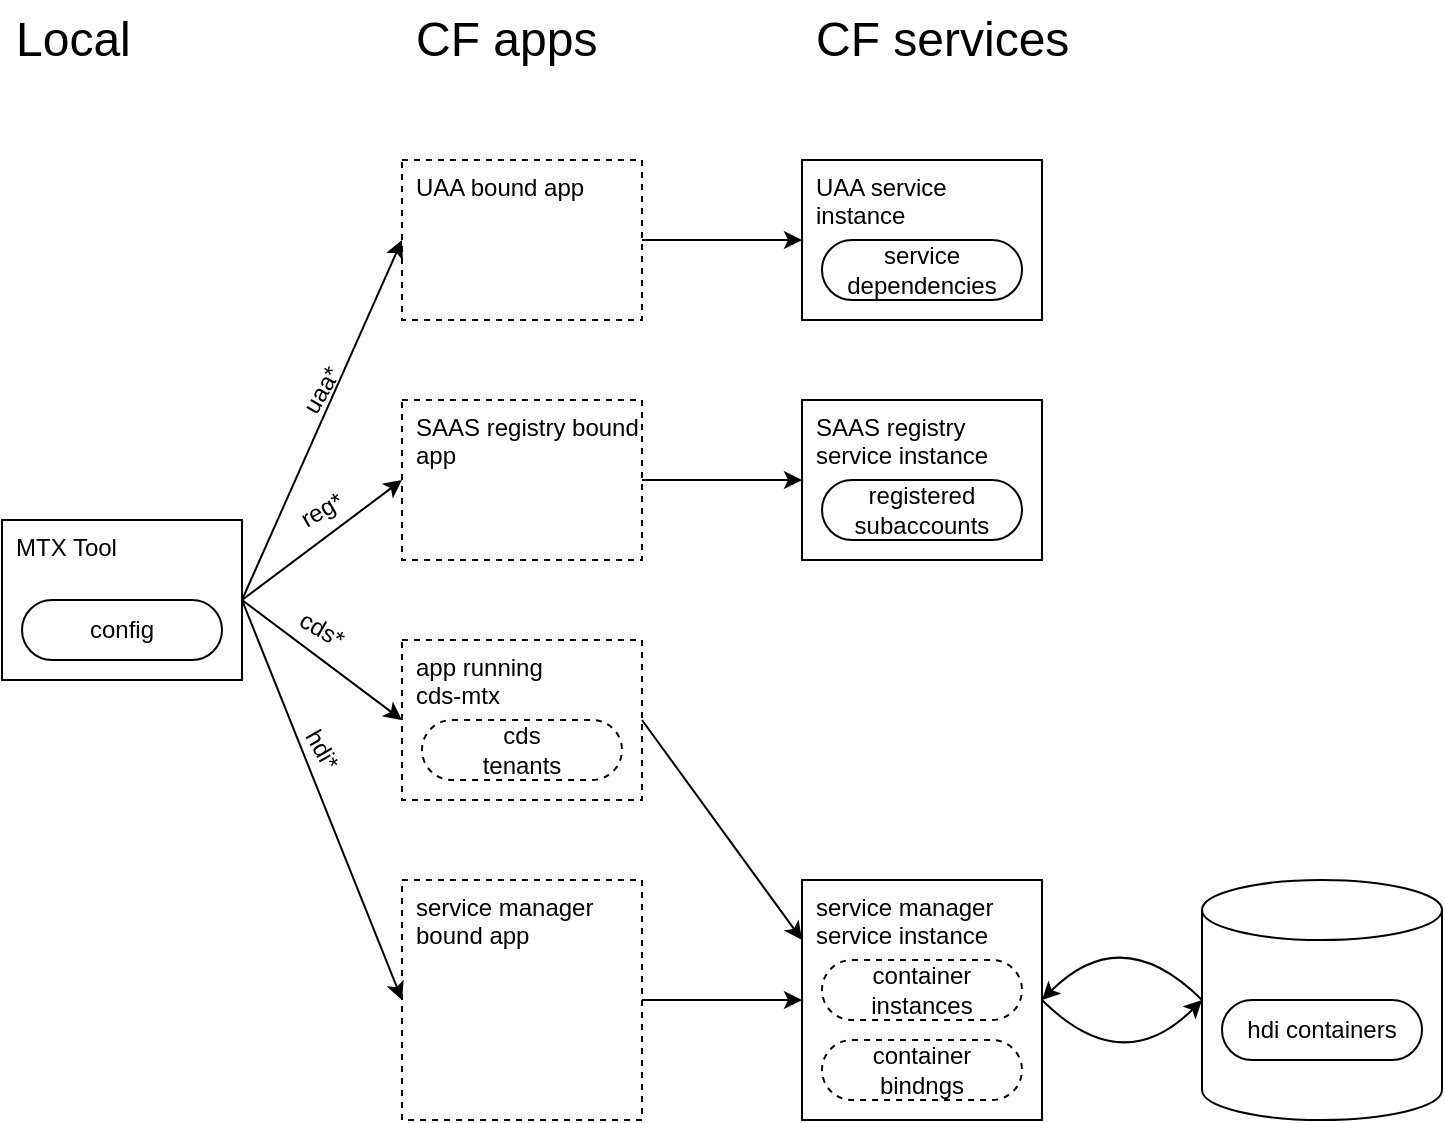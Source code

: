 <mxfile version="16.4.0" type="device"><diagram id="n7UCq9MBqr2a2GKeVpbZ" name="Page-1"><mxGraphModel dx="1106" dy="997" grid="1" gridSize="10" guides="1" tooltips="1" connect="1" arrows="1" fold="1" page="1" pageScale="1" pageWidth="827" pageHeight="1169" math="0" shadow="0"><root><mxCell id="0"/><mxCell id="1" parent="0"/><mxCell id="bWS3-nA4JvaR0sJHW4ao-5" value="UAA bound app" style="rounded=0;whiteSpace=wrap;html=1;align=left;horizontal=1;verticalAlign=top;spacing=2;spacingTop=0;labelPosition=center;verticalLabelPosition=middle;spacingLeft=5;dashed=1;strokeWidth=1;" parent="1" vertex="1"><mxGeometry x="240" y="120" width="120" height="80" as="geometry"/></mxCell><mxCell id="UjNrLb7NAJ5d__gGeZ6n-1" value="CF apps" style="text;strokeColor=none;fillColor=none;html=1;fontSize=24;fontStyle=0;verticalAlign=middle;align=left;spacingLeft=5;" parent="1" vertex="1"><mxGeometry x="240" y="40" width="120" height="40" as="geometry"/></mxCell><mxCell id="UjNrLb7NAJ5d__gGeZ6n-2" value="CF services" style="text;strokeColor=none;fillColor=none;html=1;fontSize=24;fontStyle=0;verticalAlign=middle;align=left;spacingLeft=5;" parent="1" vertex="1"><mxGeometry x="440" y="40" width="160" height="40" as="geometry"/></mxCell><mxCell id="UjNrLb7NAJ5d__gGeZ6n-3" value="SAAS registry bound app" style="rounded=0;whiteSpace=wrap;html=1;align=left;horizontal=1;verticalAlign=top;spacing=2;spacingTop=0;labelPosition=center;verticalLabelPosition=middle;spacingLeft=5;dashed=1;strokeWidth=1;" parent="1" vertex="1"><mxGeometry x="240" y="240" width="120" height="80" as="geometry"/></mxCell><mxCell id="UjNrLb7NAJ5d__gGeZ6n-4" value="UAA service instance" style="rounded=0;whiteSpace=wrap;html=1;align=left;horizontal=1;verticalAlign=top;spacing=2;spacingTop=0;labelPosition=center;verticalLabelPosition=middle;spacingLeft=5;strokeWidth=1;" parent="1" vertex="1"><mxGeometry x="440" y="120" width="120" height="80" as="geometry"/></mxCell><mxCell id="UjNrLb7NAJ5d__gGeZ6n-5" value="SAAS registry service instance" style="rounded=0;whiteSpace=wrap;html=1;align=left;horizontal=1;verticalAlign=top;spacing=2;spacingTop=0;labelPosition=center;verticalLabelPosition=middle;spacingLeft=5;strokeWidth=1;" parent="1" vertex="1"><mxGeometry x="440" y="240" width="120" height="80" as="geometry"/></mxCell><mxCell id="bWS3-nA4JvaR0sJHW4ao-85" value="registered &lt;br&gt;subaccounts" style="rounded=1;whiteSpace=wrap;html=1;arcSize=50;" parent="1" vertex="1"><mxGeometry x="450" y="280" width="100" height="30" as="geometry"/></mxCell><mxCell id="UjNrLb7NAJ5d__gGeZ6n-6" value="app running &lt;br&gt;cds-mtx" style="rounded=0;whiteSpace=wrap;html=1;align=left;horizontal=1;verticalAlign=top;spacing=2;spacingTop=0;labelPosition=center;verticalLabelPosition=middle;spacingLeft=5;dashed=1;strokeWidth=1;" parent="1" vertex="1"><mxGeometry x="240" y="360" width="120" height="80" as="geometry"/></mxCell><mxCell id="UjNrLb7NAJ5d__gGeZ6n-8" value="cds&lt;br&gt;tenants" style="rounded=1;whiteSpace=wrap;html=1;arcSize=50;dashed=1;" parent="1" vertex="1"><mxGeometry x="250" y="400" width="100" height="30" as="geometry"/></mxCell><mxCell id="UjNrLb7NAJ5d__gGeZ6n-9" value="service manager bound app" style="rounded=0;whiteSpace=wrap;html=1;align=left;horizontal=1;verticalAlign=top;spacing=2;spacingTop=0;labelPosition=center;verticalLabelPosition=middle;spacingLeft=5;dashed=1;strokeWidth=1;" parent="1" vertex="1"><mxGeometry x="240" y="480" width="120" height="120" as="geometry"/></mxCell><mxCell id="UjNrLb7NAJ5d__gGeZ6n-10" value="service manager service instance" style="rounded=0;whiteSpace=wrap;html=1;align=left;horizontal=1;verticalAlign=top;spacing=2;spacingTop=0;labelPosition=center;verticalLabelPosition=middle;spacingLeft=5;strokeWidth=1;" parent="1" vertex="1"><mxGeometry x="440" y="480" width="120" height="120" as="geometry"/></mxCell><mxCell id="UjNrLb7NAJ5d__gGeZ6n-11" value="container&lt;br&gt;instances" style="rounded=1;whiteSpace=wrap;html=1;arcSize=50;dashed=1;" parent="1" vertex="1"><mxGeometry x="450" y="520" width="100" height="30" as="geometry"/></mxCell><mxCell id="UjNrLb7NAJ5d__gGeZ6n-12" value="container&lt;br&gt;bindngs" style="rounded=1;whiteSpace=wrap;html=1;arcSize=50;dashed=1;" parent="1" vertex="1"><mxGeometry x="450" y="560" width="100" height="30" as="geometry"/></mxCell><mxCell id="UjNrLb7NAJ5d__gGeZ6n-13" value="" style="shape=cylinder3;whiteSpace=wrap;html=1;boundedLbl=1;backgroundOutline=1;size=15;strokeWidth=1;" parent="1" vertex="1"><mxGeometry x="640" y="480" width="120" height="120" as="geometry"/></mxCell><mxCell id="UjNrLb7NAJ5d__gGeZ6n-14" value="hdi containers" style="rounded=1;whiteSpace=wrap;html=1;arcSize=50;" parent="1" vertex="1"><mxGeometry x="650" y="540" width="100" height="30" as="geometry"/></mxCell><mxCell id="YpUfRHYhzMdKLgP44c0--1" value="MTX Tool" style="rounded=0;whiteSpace=wrap;html=1;align=left;horizontal=1;verticalAlign=top;spacing=2;spacingTop=0;labelPosition=center;verticalLabelPosition=middle;spacingLeft=5;strokeWidth=1;" parent="1" vertex="1"><mxGeometry x="40" y="300" width="120" height="80" as="geometry"/></mxCell><mxCell id="YpUfRHYhzMdKLgP44c0--2" value="Local" style="text;strokeColor=none;fillColor=none;html=1;fontSize=24;fontStyle=0;verticalAlign=middle;align=left;spacingLeft=5;" parent="1" vertex="1"><mxGeometry x="40" y="40" width="120" height="40" as="geometry"/></mxCell><mxCell id="YpUfRHYhzMdKLgP44c0--3" value="" style="endArrow=classic;html=1;rounded=0;entryX=0;entryY=0.5;entryDx=0;entryDy=0;exitX=1;exitY=0.5;exitDx=0;exitDy=0;" parent="1" source="YpUfRHYhzMdKLgP44c0--1" target="bWS3-nA4JvaR0sJHW4ao-5" edge="1"><mxGeometry width="50" height="50" relative="1" as="geometry"><mxPoint x="160" y="340" as="sourcePoint"/><mxPoint x="210" y="290" as="targetPoint"/></mxGeometry></mxCell><mxCell id="YpUfRHYhzMdKLgP44c0--5" value="" style="endArrow=classic;html=1;rounded=0;entryX=0;entryY=0.5;entryDx=0;entryDy=0;" parent="1" target="UjNrLb7NAJ5d__gGeZ6n-3" edge="1"><mxGeometry width="50" height="50" relative="1" as="geometry"><mxPoint x="160" y="340" as="sourcePoint"/><mxPoint x="250" y="170" as="targetPoint"/></mxGeometry></mxCell><mxCell id="YpUfRHYhzMdKLgP44c0--6" value="" style="endArrow=classic;html=1;rounded=0;entryX=0;entryY=0.5;entryDx=0;entryDy=0;" parent="1" target="UjNrLb7NAJ5d__gGeZ6n-6" edge="1"><mxGeometry width="50" height="50" relative="1" as="geometry"><mxPoint x="160" y="340" as="sourcePoint"/><mxPoint x="250" y="290" as="targetPoint"/></mxGeometry></mxCell><mxCell id="YpUfRHYhzMdKLgP44c0--7" value="" style="endArrow=classic;html=1;rounded=0;entryX=0;entryY=0.5;entryDx=0;entryDy=0;exitX=1;exitY=0.5;exitDx=0;exitDy=0;" parent="1" source="YpUfRHYhzMdKLgP44c0--1" target="UjNrLb7NAJ5d__gGeZ6n-9" edge="1"><mxGeometry width="50" height="50" relative="1" as="geometry"><mxPoint x="170" y="350" as="sourcePoint"/><mxPoint x="250" y="410" as="targetPoint"/></mxGeometry></mxCell><mxCell id="YpUfRHYhzMdKLgP44c0--9" value="uaa*" style="text;html=1;strokeColor=none;fillColor=none;align=center;verticalAlign=middle;whiteSpace=wrap;rounded=0;rotation=-60;" parent="1" vertex="1"><mxGeometry x="170" y="220" width="60" height="30" as="geometry"/></mxCell><mxCell id="YpUfRHYhzMdKLgP44c0--10" value="reg*" style="text;html=1;strokeColor=none;fillColor=none;align=center;verticalAlign=middle;whiteSpace=wrap;rounded=0;rotation=-30;" parent="1" vertex="1"><mxGeometry x="170" y="280" width="60" height="30" as="geometry"/></mxCell><mxCell id="YpUfRHYhzMdKLgP44c0--11" value="cds*" style="text;html=1;strokeColor=none;fillColor=none;align=center;verticalAlign=middle;whiteSpace=wrap;rounded=0;rotation=30;" parent="1" vertex="1"><mxGeometry x="170" y="340" width="60" height="30" as="geometry"/></mxCell><mxCell id="YpUfRHYhzMdKLgP44c0--12" value="hdi*" style="text;html=1;strokeColor=none;fillColor=none;align=center;verticalAlign=middle;whiteSpace=wrap;rounded=0;rotation=60;" parent="1" vertex="1"><mxGeometry x="170" y="400" width="60" height="30" as="geometry"/></mxCell><mxCell id="n8oeJv5C_PgVByhxH5cP-1" value="config" style="rounded=1;whiteSpace=wrap;html=1;arcSize=50;" vertex="1" parent="1"><mxGeometry x="50" y="340" width="100" height="30" as="geometry"/></mxCell><mxCell id="n8oeJv5C_PgVByhxH5cP-2" value="" style="endArrow=classic;html=1;rounded=0;entryX=0;entryY=0.5;entryDx=0;entryDy=0;exitX=1;exitY=0.5;exitDx=0;exitDy=0;" edge="1" parent="1" source="bWS3-nA4JvaR0sJHW4ao-5" target="UjNrLb7NAJ5d__gGeZ6n-4"><mxGeometry width="50" height="50" relative="1" as="geometry"><mxPoint x="170" y="350" as="sourcePoint"/><mxPoint x="250" y="170" as="targetPoint"/></mxGeometry></mxCell><mxCell id="n8oeJv5C_PgVByhxH5cP-3" value="" style="endArrow=classic;html=1;rounded=0;entryX=0;entryY=0.5;entryDx=0;entryDy=0;exitX=1;exitY=0.5;exitDx=0;exitDy=0;" edge="1" parent="1" source="UjNrLb7NAJ5d__gGeZ6n-3" target="UjNrLb7NAJ5d__gGeZ6n-5"><mxGeometry width="50" height="50" relative="1" as="geometry"><mxPoint x="370" y="170" as="sourcePoint"/><mxPoint x="450" y="170" as="targetPoint"/></mxGeometry></mxCell><mxCell id="n8oeJv5C_PgVByhxH5cP-4" value="" style="endArrow=classic;html=1;rounded=0;entryX=0;entryY=0.5;entryDx=0;entryDy=0;exitX=1;exitY=0.5;exitDx=0;exitDy=0;" edge="1" parent="1" source="UjNrLb7NAJ5d__gGeZ6n-9" target="UjNrLb7NAJ5d__gGeZ6n-10"><mxGeometry width="50" height="50" relative="1" as="geometry"><mxPoint x="374" y="690" as="sourcePoint"/><mxPoint x="454" y="690" as="targetPoint"/></mxGeometry></mxCell><mxCell id="n8oeJv5C_PgVByhxH5cP-5" value="" style="curved=1;endArrow=classic;html=1;rounded=0;exitX=1;exitY=0.5;exitDx=0;exitDy=0;entryX=0;entryY=0.5;entryDx=0;entryDy=0;entryPerimeter=0;" edge="1" parent="1" source="UjNrLb7NAJ5d__gGeZ6n-10" target="UjNrLb7NAJ5d__gGeZ6n-13"><mxGeometry width="50" height="50" relative="1" as="geometry"><mxPoint x="150" y="700" as="sourcePoint"/><mxPoint x="370" y="660" as="targetPoint"/><Array as="points"><mxPoint x="600" y="580"/></Array></mxGeometry></mxCell><mxCell id="n8oeJv5C_PgVByhxH5cP-6" value="" style="curved=1;endArrow=classic;html=1;rounded=0;exitX=0;exitY=0.5;exitDx=0;exitDy=0;entryX=1;entryY=0.5;entryDx=0;entryDy=0;exitPerimeter=0;" edge="1" parent="1" source="UjNrLb7NAJ5d__gGeZ6n-13" target="UjNrLb7NAJ5d__gGeZ6n-10"><mxGeometry width="50" height="50" relative="1" as="geometry"><mxPoint x="570" y="550" as="sourcePoint"/><mxPoint x="650" y="550" as="targetPoint"/><Array as="points"><mxPoint x="600" y="500"/></Array></mxGeometry></mxCell><mxCell id="n8oeJv5C_PgVByhxH5cP-7" value="" style="endArrow=classic;html=1;rounded=0;entryX=0;entryY=0.25;entryDx=0;entryDy=0;exitX=1;exitY=0.5;exitDx=0;exitDy=0;" edge="1" parent="1" source="UjNrLb7NAJ5d__gGeZ6n-6" target="UjNrLb7NAJ5d__gGeZ6n-10"><mxGeometry width="50" height="50" relative="1" as="geometry"><mxPoint x="370" y="550" as="sourcePoint"/><mxPoint x="450" y="550" as="targetPoint"/></mxGeometry></mxCell><mxCell id="n8oeJv5C_PgVByhxH5cP-8" value="service dependencies" style="rounded=1;whiteSpace=wrap;html=1;arcSize=50;" vertex="1" parent="1"><mxGeometry x="450" y="160" width="100" height="30" as="geometry"/></mxCell></root></mxGraphModel></diagram></mxfile>